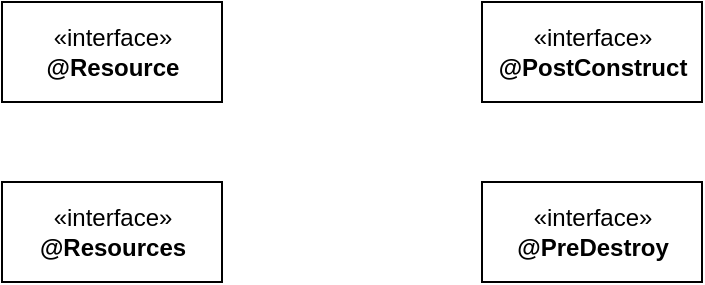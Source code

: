 <mxfile version="13.9.8" type="device"><diagram id="kiKX_zlbpfNR3zBu9tdh" name="第 1 页"><mxGraphModel dx="988" dy="493" grid="1" gridSize="10" guides="1" tooltips="1" connect="1" arrows="1" fold="1" page="1" pageScale="1" pageWidth="82700" pageHeight="11690" math="0" shadow="0"><root><mxCell id="0"/><mxCell id="1" parent="0"/><mxCell id="MmKyDYWnjlCwgRX5WVky-1" value="«interface»&lt;br&gt;&lt;b&gt;@PostConstruct&lt;/b&gt;" style="html=1;" vertex="1" parent="1"><mxGeometry x="720" y="260" width="110" height="50" as="geometry"/></mxCell><mxCell id="MmKyDYWnjlCwgRX5WVky-2" value="«interface»&lt;br&gt;&lt;b&gt;@PreDestroy&lt;/b&gt;" style="html=1;" vertex="1" parent="1"><mxGeometry x="720" y="350" width="110" height="50" as="geometry"/></mxCell><mxCell id="MmKyDYWnjlCwgRX5WVky-3" value="«interface»&lt;br&gt;&lt;b&gt;@Resource&lt;/b&gt;" style="html=1;" vertex="1" parent="1"><mxGeometry x="480" y="260" width="110" height="50" as="geometry"/></mxCell><mxCell id="MmKyDYWnjlCwgRX5WVky-4" value="«interface»&lt;br&gt;&lt;b&gt;@Resources&lt;/b&gt;" style="html=1;" vertex="1" parent="1"><mxGeometry x="480" y="350" width="110" height="50" as="geometry"/></mxCell></root></mxGraphModel></diagram></mxfile>